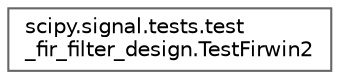 digraph "Graphical Class Hierarchy"
{
 // LATEX_PDF_SIZE
  bgcolor="transparent";
  edge [fontname=Helvetica,fontsize=10,labelfontname=Helvetica,labelfontsize=10];
  node [fontname=Helvetica,fontsize=10,shape=box,height=0.2,width=0.4];
  rankdir="LR";
  Node0 [id="Node000000",label="scipy.signal.tests.test\l_fir_filter_design.TestFirwin2",height=0.2,width=0.4,color="grey40", fillcolor="white", style="filled",URL="$d2/dc0/classscipy_1_1signal_1_1tests_1_1test__fir__filter__design_1_1TestFirwin2.html",tooltip=" "];
}
